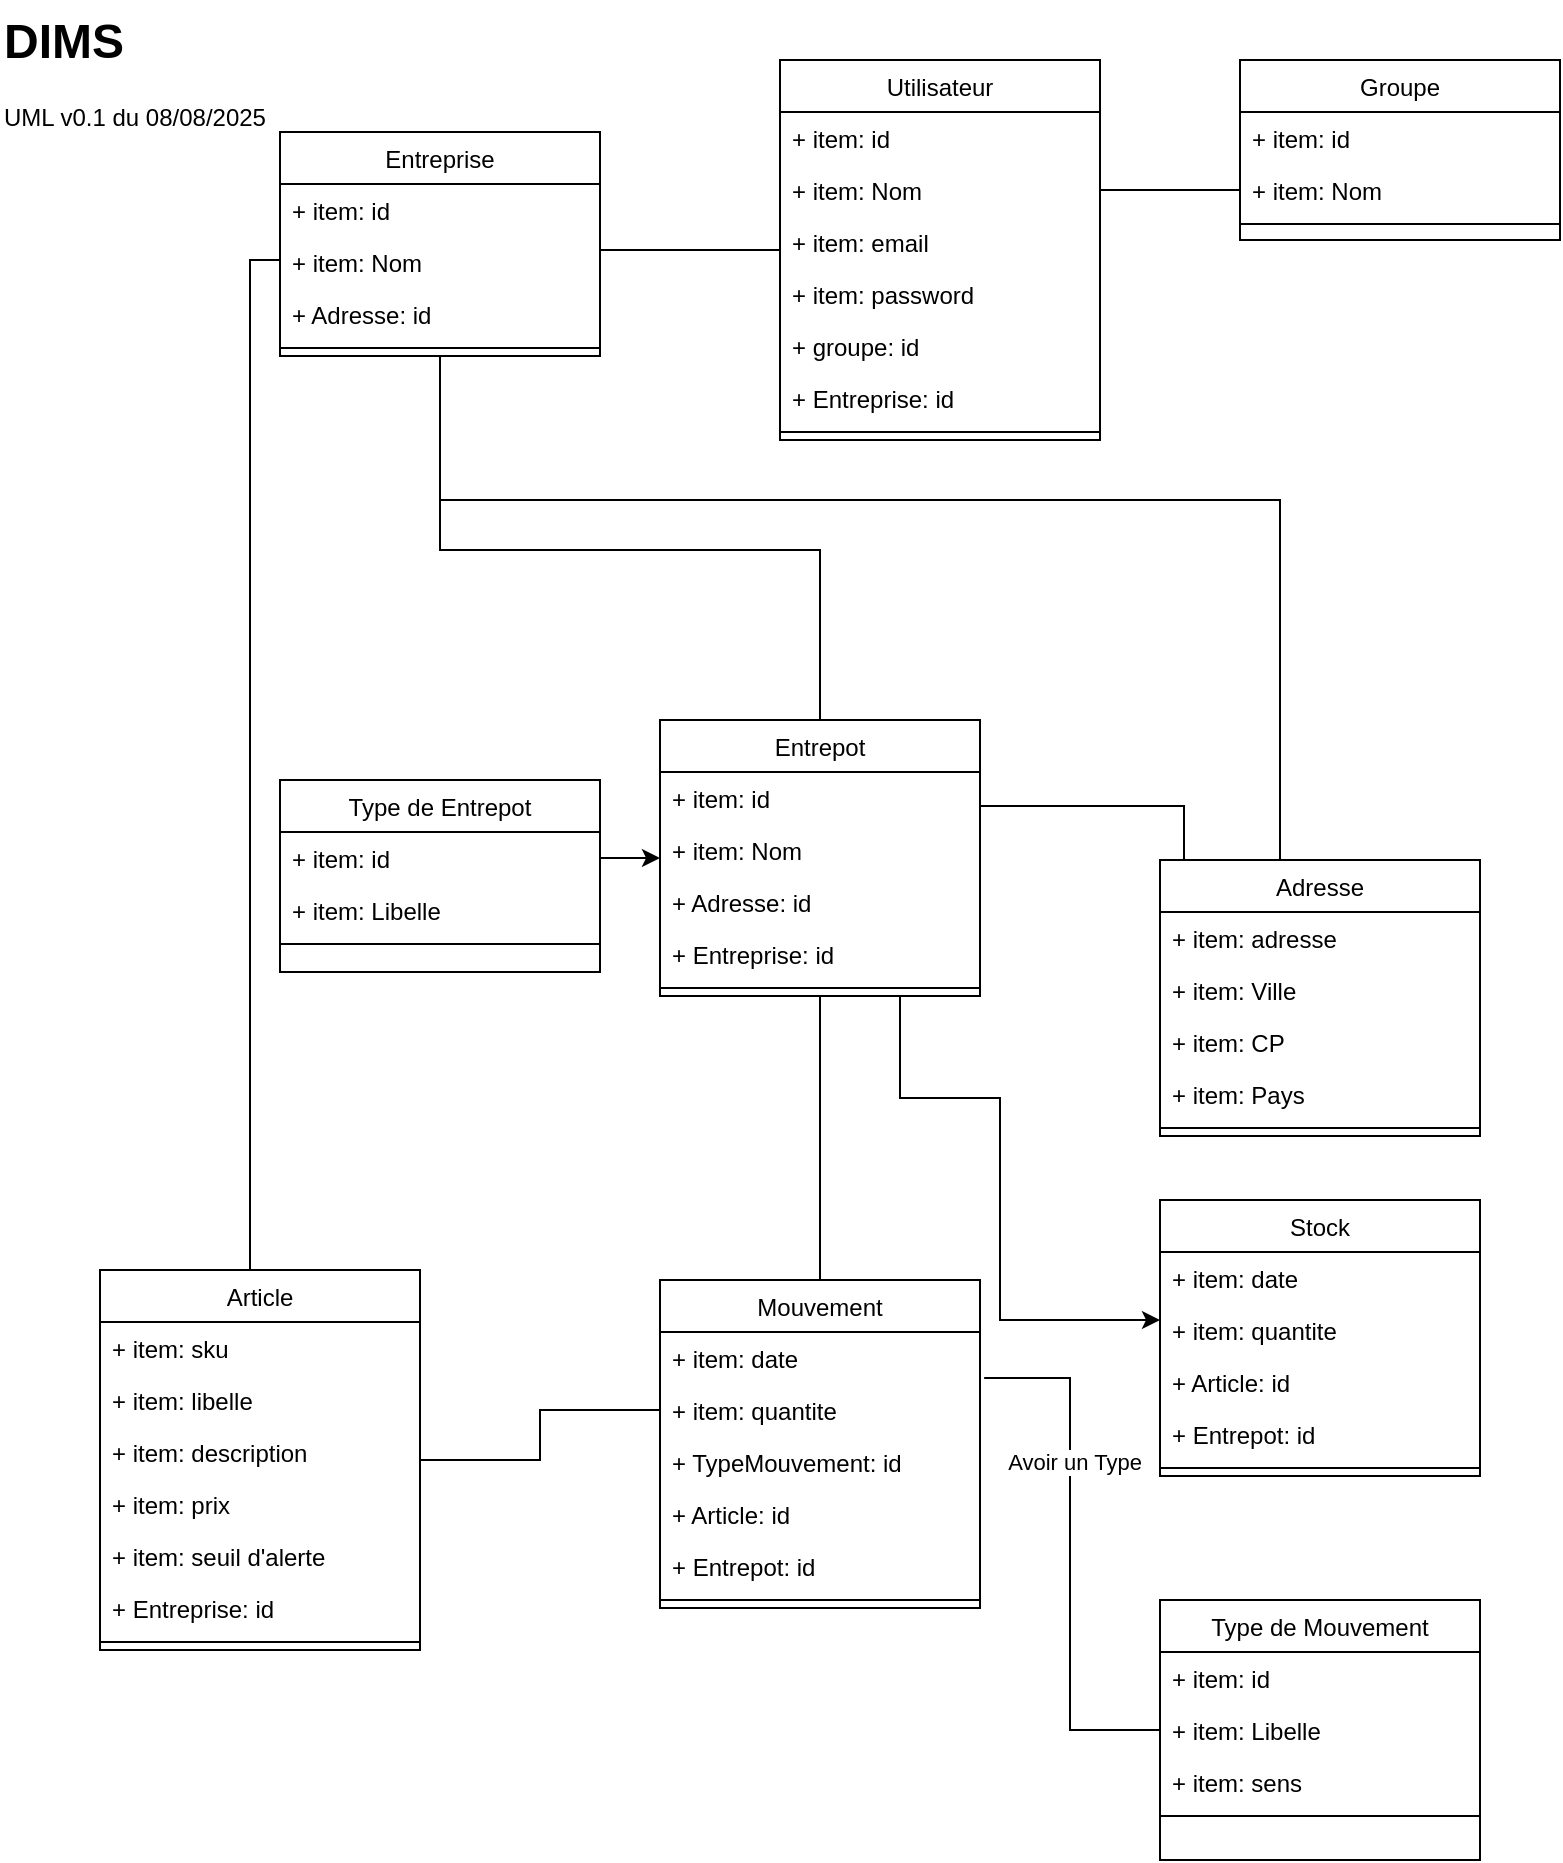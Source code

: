 <mxfile version="26.2.15" pages="2">
  <diagram id="C5RBs43oDa-KdzZeNtuy" name="UML">
    <mxGraphModel dx="1252" dy="825" grid="1" gridSize="10" guides="1" tooltips="1" connect="1" arrows="1" fold="1" page="1" pageScale="1" pageWidth="827" pageHeight="1169" math="0" shadow="0">
      <root>
        <mxCell id="WIyWlLk6GJQsqaUBKTNV-0" />
        <mxCell id="WIyWlLk6GJQsqaUBKTNV-1" parent="WIyWlLk6GJQsqaUBKTNV-0" />
        <mxCell id="rN4paY-inS9pWNmNV3H9-10" style="edgeStyle=orthogonalEdgeStyle;rounded=0;orthogonalLoop=1;jettySize=auto;html=1;shadow=0;strokeColor=default;strokeWidth=1;align=center;verticalAlign=middle;fontFamily=Helvetica;fontSize=11;fontColor=default;labelBackgroundColor=default;elbow=vertical;endArrow=none;endFill=1;endSize=10;curved=0;exitX=0;exitY=0.5;exitDx=0;exitDy=0;startFill=0;" edge="1" parent="WIyWlLk6GJQsqaUBKTNV-1" source="rN4paY-inS9pWNmNV3H9-41" target="zkfFHV4jXpPFQw0GAbJ--6">
          <mxGeometry relative="1" as="geometry">
            <mxPoint x="164" y="88" as="sourcePoint" />
            <mxPoint x="144.96" y="640" as="targetPoint" />
            <Array as="points">
              <mxPoint x="160" y="140" />
              <mxPoint x="145" y="140" />
            </Array>
          </mxGeometry>
        </mxCell>
        <mxCell id="zkfFHV4jXpPFQw0GAbJ--0" value="Entreprise" style="swimlane;fontStyle=0;align=center;verticalAlign=top;childLayout=stackLayout;horizontal=1;startSize=26;horizontalStack=0;resizeParent=1;resizeLast=0;collapsible=1;marginBottom=0;rounded=0;shadow=0;strokeWidth=1;" parent="WIyWlLk6GJQsqaUBKTNV-1" vertex="1">
          <mxGeometry x="160" y="76" width="160" height="112" as="geometry">
            <mxRectangle x="230" y="140" width="160" height="26" as="alternateBounds" />
          </mxGeometry>
        </mxCell>
        <mxCell id="rN4paY-inS9pWNmNV3H9-40" value="+ item: id" style="text;strokeColor=none;fillColor=none;align=left;verticalAlign=top;spacingLeft=4;spacingRight=4;overflow=hidden;rotatable=0;points=[[0,0.5],[1,0.5]];portConstraint=eastwest;whiteSpace=wrap;html=1;" vertex="1" parent="zkfFHV4jXpPFQw0GAbJ--0">
          <mxGeometry y="26" width="160" height="26" as="geometry" />
        </mxCell>
        <mxCell id="rN4paY-inS9pWNmNV3H9-41" value="+ item: Nom" style="text;strokeColor=none;fillColor=none;align=left;verticalAlign=top;spacingLeft=4;spacingRight=4;overflow=hidden;rotatable=0;points=[[0,0.5],[1,0.5]];portConstraint=eastwest;whiteSpace=wrap;html=1;" vertex="1" parent="zkfFHV4jXpPFQw0GAbJ--0">
          <mxGeometry y="52" width="160" height="26" as="geometry" />
        </mxCell>
        <mxCell id="rN4paY-inS9pWNmNV3H9-62" value="+ Adresse: id" style="text;strokeColor=none;fillColor=none;align=left;verticalAlign=top;spacingLeft=4;spacingRight=4;overflow=hidden;rotatable=0;points=[[0,0.5],[1,0.5]];portConstraint=eastwest;whiteSpace=wrap;html=1;" vertex="1" parent="zkfFHV4jXpPFQw0GAbJ--0">
          <mxGeometry y="78" width="160" height="26" as="geometry" />
        </mxCell>
        <mxCell id="zkfFHV4jXpPFQw0GAbJ--4" value="" style="line;html=1;strokeWidth=1;align=left;verticalAlign=middle;spacingTop=-1;spacingLeft=3;spacingRight=3;rotatable=0;labelPosition=right;points=[];portConstraint=eastwest;" parent="zkfFHV4jXpPFQw0GAbJ--0" vertex="1">
          <mxGeometry y="104" width="160" height="8" as="geometry" />
        </mxCell>
        <mxCell id="rN4paY-inS9pWNmNV3H9-51" style="edgeStyle=orthogonalEdgeStyle;rounded=0;orthogonalLoop=1;jettySize=auto;html=1;entryX=0;entryY=0.5;entryDx=0;entryDy=0;shadow=0;strokeColor=default;strokeWidth=1;align=center;verticalAlign=middle;fontFamily=Helvetica;fontSize=11;fontColor=default;labelBackgroundColor=default;elbow=vertical;startFill=0;endArrow=none;endFill=1;endSize=10;curved=0;" edge="1" parent="WIyWlLk6GJQsqaUBKTNV-1" source="zkfFHV4jXpPFQw0GAbJ--6" target="rN4paY-inS9pWNmNV3H9-22">
          <mxGeometry relative="1" as="geometry" />
        </mxCell>
        <mxCell id="zkfFHV4jXpPFQw0GAbJ--6" value="Article" style="swimlane;fontStyle=0;align=center;verticalAlign=top;childLayout=stackLayout;horizontal=1;startSize=26;horizontalStack=0;resizeParent=1;resizeLast=0;collapsible=1;marginBottom=0;rounded=0;shadow=0;strokeWidth=1;" parent="WIyWlLk6GJQsqaUBKTNV-1" vertex="1">
          <mxGeometry x="70" y="645" width="160" height="190" as="geometry">
            <mxRectangle x="130" y="380" width="160" height="26" as="alternateBounds" />
          </mxGeometry>
        </mxCell>
        <mxCell id="rN4paY-inS9pWNmNV3H9-37" value="+ item: sku" style="text;strokeColor=none;fillColor=none;align=left;verticalAlign=top;spacingLeft=4;spacingRight=4;overflow=hidden;rotatable=0;points=[[0,0.5],[1,0.5]];portConstraint=eastwest;whiteSpace=wrap;html=1;" vertex="1" parent="zkfFHV4jXpPFQw0GAbJ--6">
          <mxGeometry y="26" width="160" height="26" as="geometry" />
        </mxCell>
        <mxCell id="rN4paY-inS9pWNmNV3H9-38" value="+ item: libelle" style="text;strokeColor=none;fillColor=none;align=left;verticalAlign=top;spacingLeft=4;spacingRight=4;overflow=hidden;rotatable=0;points=[[0,0.5],[1,0.5]];portConstraint=eastwest;whiteSpace=wrap;html=1;" vertex="1" parent="zkfFHV4jXpPFQw0GAbJ--6">
          <mxGeometry y="52" width="160" height="26" as="geometry" />
        </mxCell>
        <mxCell id="bOuzQxT82Z-o3jTAExyf-1" value="+ item: description" style="text;strokeColor=none;fillColor=none;align=left;verticalAlign=top;spacingLeft=4;spacingRight=4;overflow=hidden;rotatable=0;points=[[0,0.5],[1,0.5]];portConstraint=eastwest;whiteSpace=wrap;html=1;" vertex="1" parent="zkfFHV4jXpPFQw0GAbJ--6">
          <mxGeometry y="78" width="160" height="26" as="geometry" />
        </mxCell>
        <mxCell id="bOuzQxT82Z-o3jTAExyf-0" value="+ item: prix" style="text;strokeColor=none;fillColor=none;align=left;verticalAlign=top;spacingLeft=4;spacingRight=4;overflow=hidden;rotatable=0;points=[[0,0.5],[1,0.5]];portConstraint=eastwest;whiteSpace=wrap;html=1;" vertex="1" parent="zkfFHV4jXpPFQw0GAbJ--6">
          <mxGeometry y="104" width="160" height="26" as="geometry" />
        </mxCell>
        <mxCell id="rN4paY-inS9pWNmNV3H9-39" value="+ item: seuil d&#39;alerte" style="text;strokeColor=none;fillColor=none;align=left;verticalAlign=top;spacingLeft=4;spacingRight=4;overflow=hidden;rotatable=0;points=[[0,0.5],[1,0.5]];portConstraint=eastwest;whiteSpace=wrap;html=1;" vertex="1" parent="zkfFHV4jXpPFQw0GAbJ--6">
          <mxGeometry y="130" width="160" height="26" as="geometry" />
        </mxCell>
        <mxCell id="rN4paY-inS9pWNmNV3H9-67" value="+ Entreprise: id" style="text;strokeColor=none;fillColor=none;align=left;verticalAlign=top;spacingLeft=4;spacingRight=4;overflow=hidden;rotatable=0;points=[[0,0.5],[1,0.5]];portConstraint=eastwest;whiteSpace=wrap;html=1;" vertex="1" parent="zkfFHV4jXpPFQw0GAbJ--6">
          <mxGeometry y="156" width="160" height="26" as="geometry" />
        </mxCell>
        <mxCell id="zkfFHV4jXpPFQw0GAbJ--9" value="" style="line;html=1;strokeWidth=1;align=left;verticalAlign=middle;spacingTop=-1;spacingLeft=3;spacingRight=3;rotatable=0;labelPosition=right;points=[];portConstraint=eastwest;" parent="zkfFHV4jXpPFQw0GAbJ--6" vertex="1">
          <mxGeometry y="182" width="160" height="8" as="geometry" />
        </mxCell>
        <mxCell id="bOuzQxT82Z-o3jTAExyf-15" style="edgeStyle=orthogonalEdgeStyle;rounded=0;orthogonalLoop=1;jettySize=auto;html=1;exitX=0.75;exitY=1;exitDx=0;exitDy=0;" edge="1" parent="WIyWlLk6GJQsqaUBKTNV-1" source="zkfFHV4jXpPFQw0GAbJ--13" target="bOuzQxT82Z-o3jTAExyf-8">
          <mxGeometry relative="1" as="geometry">
            <Array as="points">
              <mxPoint x="470" y="559" />
              <mxPoint x="520" y="559" />
              <mxPoint x="520" y="670" />
            </Array>
          </mxGeometry>
        </mxCell>
        <mxCell id="zkfFHV4jXpPFQw0GAbJ--13" value="Entrepot" style="swimlane;fontStyle=0;align=center;verticalAlign=top;childLayout=stackLayout;horizontal=1;startSize=26;horizontalStack=0;resizeParent=1;resizeLast=0;collapsible=1;marginBottom=0;rounded=0;shadow=0;strokeWidth=1;" parent="WIyWlLk6GJQsqaUBKTNV-1" vertex="1">
          <mxGeometry x="350" y="370" width="160" height="138" as="geometry">
            <mxRectangle x="340" y="380" width="170" height="26" as="alternateBounds" />
          </mxGeometry>
        </mxCell>
        <mxCell id="rN4paY-inS9pWNmNV3H9-43" value="+ item: id" style="text;strokeColor=none;fillColor=none;align=left;verticalAlign=top;spacingLeft=4;spacingRight=4;overflow=hidden;rotatable=0;points=[[0,0.5],[1,0.5]];portConstraint=eastwest;whiteSpace=wrap;html=1;" vertex="1" parent="zkfFHV4jXpPFQw0GAbJ--13">
          <mxGeometry y="26" width="160" height="26" as="geometry" />
        </mxCell>
        <mxCell id="rN4paY-inS9pWNmNV3H9-48" value="+ item: Nom" style="text;strokeColor=none;fillColor=none;align=left;verticalAlign=top;spacingLeft=4;spacingRight=4;overflow=hidden;rotatable=0;points=[[0,0.5],[1,0.5]];portConstraint=eastwest;whiteSpace=wrap;html=1;" vertex="1" parent="zkfFHV4jXpPFQw0GAbJ--13">
          <mxGeometry y="52" width="160" height="26" as="geometry" />
        </mxCell>
        <mxCell id="rN4paY-inS9pWNmNV3H9-63" value="+ Adresse: id" style="text;strokeColor=none;fillColor=none;align=left;verticalAlign=top;spacingLeft=4;spacingRight=4;overflow=hidden;rotatable=0;points=[[0,0.5],[1,0.5]];portConstraint=eastwest;whiteSpace=wrap;html=1;" vertex="1" parent="zkfFHV4jXpPFQw0GAbJ--13">
          <mxGeometry y="78" width="160" height="26" as="geometry" />
        </mxCell>
        <mxCell id="rN4paY-inS9pWNmNV3H9-78" value="+ Entreprise: id" style="text;strokeColor=none;fillColor=none;align=left;verticalAlign=top;spacingLeft=4;spacingRight=4;overflow=hidden;rotatable=0;points=[[0,0.5],[1,0.5]];portConstraint=eastwest;whiteSpace=wrap;html=1;" vertex="1" parent="zkfFHV4jXpPFQw0GAbJ--13">
          <mxGeometry y="104" width="160" height="26" as="geometry" />
        </mxCell>
        <mxCell id="zkfFHV4jXpPFQw0GAbJ--15" value="" style="line;html=1;strokeWidth=1;align=left;verticalAlign=middle;spacingTop=-1;spacingLeft=3;spacingRight=3;rotatable=0;labelPosition=right;points=[];portConstraint=eastwest;" parent="zkfFHV4jXpPFQw0GAbJ--13" vertex="1">
          <mxGeometry y="130" width="160" height="8" as="geometry" />
        </mxCell>
        <mxCell id="zkfFHV4jXpPFQw0GAbJ--16" value="" style="endArrow=none;endSize=10;endFill=1;shadow=0;strokeWidth=1;rounded=0;curved=0;edgeStyle=elbowEdgeStyle;elbow=vertical;startFill=0;strokeColor=default;align=center;verticalAlign=middle;fontFamily=Helvetica;fontSize=11;fontColor=default;labelBackgroundColor=default;" parent="WIyWlLk6GJQsqaUBKTNV-1" source="zkfFHV4jXpPFQw0GAbJ--13" edge="1">
          <mxGeometry width="160" relative="1" as="geometry">
            <mxPoint x="210" y="373" as="sourcePoint" />
            <mxPoint x="240" y="200" as="targetPoint" />
          </mxGeometry>
        </mxCell>
        <mxCell id="zkfFHV4jXpPFQw0GAbJ--26" value="" style="endArrow=none;shadow=0;strokeWidth=1;rounded=0;curved=0;endFill=1;edgeStyle=elbowEdgeStyle;elbow=vertical;exitX=1;exitY=0.5;exitDx=0;exitDy=0;strokeColor=default;align=center;verticalAlign=middle;fontFamily=Helvetica;fontSize=11;fontColor=default;labelBackgroundColor=default;endSize=10;entryX=0.075;entryY=0.019;entryDx=0;entryDy=0;entryPerimeter=0;startFill=0;" parent="WIyWlLk6GJQsqaUBKTNV-1" source="rN4paY-inS9pWNmNV3H9-43" target="rN4paY-inS9pWNmNV3H9-1" edge="1">
          <mxGeometry x="0.5" y="41" relative="1" as="geometry">
            <mxPoint x="150" y="470" as="sourcePoint" />
            <mxPoint x="370" y="493" as="targetPoint" />
            <mxPoint x="-40" y="32" as="offset" />
            <Array as="points">
              <mxPoint x="560" y="413" />
            </Array>
          </mxGeometry>
        </mxCell>
        <mxCell id="rN4paY-inS9pWNmNV3H9-1" value="Adresse" style="swimlane;fontStyle=0;align=center;verticalAlign=top;childLayout=stackLayout;horizontal=1;startSize=26;horizontalStack=0;resizeParent=1;resizeLast=0;collapsible=1;marginBottom=0;rounded=0;shadow=0;strokeWidth=1;" vertex="1" parent="WIyWlLk6GJQsqaUBKTNV-1">
          <mxGeometry x="600" y="440" width="160" height="138" as="geometry">
            <mxRectangle x="550" y="140" width="160" height="26" as="alternateBounds" />
          </mxGeometry>
        </mxCell>
        <mxCell id="rN4paY-inS9pWNmNV3H9-52" value="+ item: adresse" style="text;strokeColor=none;fillColor=none;align=left;verticalAlign=top;spacingLeft=4;spacingRight=4;overflow=hidden;rotatable=0;points=[[0,0.5],[1,0.5]];portConstraint=eastwest;whiteSpace=wrap;html=1;" vertex="1" parent="rN4paY-inS9pWNmNV3H9-1">
          <mxGeometry y="26" width="160" height="26" as="geometry" />
        </mxCell>
        <mxCell id="rN4paY-inS9pWNmNV3H9-53" value="+ item: Ville" style="text;strokeColor=none;fillColor=none;align=left;verticalAlign=top;spacingLeft=4;spacingRight=4;overflow=hidden;rotatable=0;points=[[0,0.5],[1,0.5]];portConstraint=eastwest;whiteSpace=wrap;html=1;" vertex="1" parent="rN4paY-inS9pWNmNV3H9-1">
          <mxGeometry y="52" width="160" height="26" as="geometry" />
        </mxCell>
        <mxCell id="rN4paY-inS9pWNmNV3H9-54" value="+ item: CP" style="text;strokeColor=none;fillColor=none;align=left;verticalAlign=top;spacingLeft=4;spacingRight=4;overflow=hidden;rotatable=0;points=[[0,0.5],[1,0.5]];portConstraint=eastwest;whiteSpace=wrap;html=1;" vertex="1" parent="rN4paY-inS9pWNmNV3H9-1">
          <mxGeometry y="78" width="160" height="26" as="geometry" />
        </mxCell>
        <mxCell id="rN4paY-inS9pWNmNV3H9-55" value="+ item: Pays" style="text;strokeColor=none;fillColor=none;align=left;verticalAlign=top;spacingLeft=4;spacingRight=4;overflow=hidden;rotatable=0;points=[[0,0.5],[1,0.5]];portConstraint=eastwest;whiteSpace=wrap;html=1;" vertex="1" parent="rN4paY-inS9pWNmNV3H9-1">
          <mxGeometry y="104" width="160" height="26" as="geometry" />
        </mxCell>
        <mxCell id="rN4paY-inS9pWNmNV3H9-7" value="" style="line;html=1;strokeWidth=1;align=left;verticalAlign=middle;spacingTop=-1;spacingLeft=3;spacingRight=3;rotatable=0;labelPosition=right;points=[];portConstraint=eastwest;" vertex="1" parent="rN4paY-inS9pWNmNV3H9-1">
          <mxGeometry y="130" width="160" height="8" as="geometry" />
        </mxCell>
        <mxCell id="rN4paY-inS9pWNmNV3H9-11" value="Utilisateur" style="swimlane;fontStyle=0;align=center;verticalAlign=top;childLayout=stackLayout;horizontal=1;startSize=26;horizontalStack=0;resizeParent=1;resizeLast=0;collapsible=1;marginBottom=0;rounded=0;shadow=0;strokeWidth=1;" vertex="1" parent="WIyWlLk6GJQsqaUBKTNV-1">
          <mxGeometry x="410" y="40" width="160" height="190" as="geometry">
            <mxRectangle x="230" y="140" width="160" height="26" as="alternateBounds" />
          </mxGeometry>
        </mxCell>
        <mxCell id="rN4paY-inS9pWNmNV3H9-34" value="+ item: id" style="text;strokeColor=none;fillColor=none;align=left;verticalAlign=top;spacingLeft=4;spacingRight=4;overflow=hidden;rotatable=0;points=[[0,0.5],[1,0.5]];portConstraint=eastwest;whiteSpace=wrap;html=1;" vertex="1" parent="rN4paY-inS9pWNmNV3H9-11">
          <mxGeometry y="26" width="160" height="26" as="geometry" />
        </mxCell>
        <mxCell id="rN4paY-inS9pWNmNV3H9-35" value="+ item: Nom" style="text;strokeColor=none;fillColor=none;align=left;verticalAlign=top;spacingLeft=4;spacingRight=4;overflow=hidden;rotatable=0;points=[[0,0.5],[1,0.5]];portConstraint=eastwest;whiteSpace=wrap;html=1;" vertex="1" parent="rN4paY-inS9pWNmNV3H9-11">
          <mxGeometry y="52" width="160" height="26" as="geometry" />
        </mxCell>
        <mxCell id="rN4paY-inS9pWNmNV3H9-36" value="+ item: email" style="text;strokeColor=none;fillColor=none;align=left;verticalAlign=top;spacingLeft=4;spacingRight=4;overflow=hidden;rotatable=0;points=[[0,0.5],[1,0.5]];portConstraint=eastwest;whiteSpace=wrap;html=1;" vertex="1" parent="rN4paY-inS9pWNmNV3H9-11">
          <mxGeometry y="78" width="160" height="26" as="geometry" />
        </mxCell>
        <mxCell id="rN4paY-inS9pWNmNV3H9-76" value="+ item: password" style="text;strokeColor=none;fillColor=none;align=left;verticalAlign=top;spacingLeft=4;spacingRight=4;overflow=hidden;rotatable=0;points=[[0,0.5],[1,0.5]];portConstraint=eastwest;whiteSpace=wrap;html=1;" vertex="1" parent="rN4paY-inS9pWNmNV3H9-11">
          <mxGeometry y="104" width="160" height="26" as="geometry" />
        </mxCell>
        <mxCell id="rN4paY-inS9pWNmNV3H9-77" value="+ groupe: id" style="text;strokeColor=none;fillColor=none;align=left;verticalAlign=top;spacingLeft=4;spacingRight=4;overflow=hidden;rotatable=0;points=[[0,0.5],[1,0.5]];portConstraint=eastwest;whiteSpace=wrap;html=1;" vertex="1" parent="rN4paY-inS9pWNmNV3H9-11">
          <mxGeometry y="130" width="160" height="26" as="geometry" />
        </mxCell>
        <mxCell id="rN4paY-inS9pWNmNV3H9-79" value="+ Entreprise: id" style="text;strokeColor=none;fillColor=none;align=left;verticalAlign=top;spacingLeft=4;spacingRight=4;overflow=hidden;rotatable=0;points=[[0,0.5],[1,0.5]];portConstraint=eastwest;whiteSpace=wrap;html=1;" vertex="1" parent="rN4paY-inS9pWNmNV3H9-11">
          <mxGeometry y="156" width="160" height="26" as="geometry" />
        </mxCell>
        <mxCell id="rN4paY-inS9pWNmNV3H9-13" value="" style="line;html=1;strokeWidth=1;align=left;verticalAlign=middle;spacingTop=-1;spacingLeft=3;spacingRight=3;rotatable=0;labelPosition=right;points=[];portConstraint=eastwest;" vertex="1" parent="rN4paY-inS9pWNmNV3H9-11">
          <mxGeometry y="182" width="160" height="8" as="geometry" />
        </mxCell>
        <mxCell id="rN4paY-inS9pWNmNV3H9-14" style="edgeStyle=orthogonalEdgeStyle;rounded=0;orthogonalLoop=1;jettySize=auto;html=1;shadow=0;strokeColor=default;strokeWidth=1;align=center;verticalAlign=middle;fontFamily=Helvetica;fontSize=11;fontColor=default;labelBackgroundColor=default;elbow=vertical;startFill=0;endArrow=none;endFill=1;endSize=10;curved=0;" edge="1" parent="WIyWlLk6GJQsqaUBKTNV-1" source="rN4paY-inS9pWNmNV3H9-11" target="zkfFHV4jXpPFQw0GAbJ--0">
          <mxGeometry relative="1" as="geometry">
            <Array as="points">
              <mxPoint x="530" y="120" />
              <mxPoint x="530" y="120" />
            </Array>
          </mxGeometry>
        </mxCell>
        <mxCell id="rN4paY-inS9pWNmNV3H9-32" style="edgeStyle=orthogonalEdgeStyle;rounded=0;orthogonalLoop=1;jettySize=auto;html=1;shadow=0;strokeColor=default;strokeWidth=1;align=center;verticalAlign=middle;fontFamily=Helvetica;fontSize=11;fontColor=default;labelBackgroundColor=default;elbow=vertical;startFill=0;endArrow=none;endFill=1;endSize=10;curved=0;" edge="1" parent="WIyWlLk6GJQsqaUBKTNV-1" source="rN4paY-inS9pWNmNV3H9-18" target="zkfFHV4jXpPFQw0GAbJ--13">
          <mxGeometry relative="1" as="geometry">
            <mxPoint x="400" y="640" as="sourcePoint" />
            <mxPoint x="450" y="520" as="targetPoint" />
            <Array as="points" />
          </mxGeometry>
        </mxCell>
        <mxCell id="rN4paY-inS9pWNmNV3H9-18" value="Mouvement" style="swimlane;fontStyle=0;align=center;verticalAlign=top;childLayout=stackLayout;horizontal=1;startSize=26;horizontalStack=0;resizeParent=1;resizeLast=0;collapsible=1;marginBottom=0;rounded=0;shadow=0;strokeWidth=1;" vertex="1" parent="WIyWlLk6GJQsqaUBKTNV-1">
          <mxGeometry x="350" y="650" width="160" height="164" as="geometry">
            <mxRectangle x="230" y="140" width="160" height="26" as="alternateBounds" />
          </mxGeometry>
        </mxCell>
        <mxCell id="rN4paY-inS9pWNmNV3H9-23" value="+ item: date" style="text;strokeColor=none;fillColor=none;align=left;verticalAlign=top;spacingLeft=4;spacingRight=4;overflow=hidden;rotatable=0;points=[[0,0.5],[1,0.5]];portConstraint=eastwest;whiteSpace=wrap;html=1;" vertex="1" parent="rN4paY-inS9pWNmNV3H9-18">
          <mxGeometry y="26" width="160" height="26" as="geometry" />
        </mxCell>
        <mxCell id="rN4paY-inS9pWNmNV3H9-22" value="+ item: quantite" style="text;strokeColor=none;fillColor=none;align=left;verticalAlign=top;spacingLeft=4;spacingRight=4;overflow=hidden;rotatable=0;points=[[0,0.5],[1,0.5]];portConstraint=eastwest;whiteSpace=wrap;html=1;" vertex="1" parent="rN4paY-inS9pWNmNV3H9-18">
          <mxGeometry y="52" width="160" height="26" as="geometry" />
        </mxCell>
        <mxCell id="rN4paY-inS9pWNmNV3H9-65" value="+ TypeMouvement: id" style="text;strokeColor=none;fillColor=none;align=left;verticalAlign=top;spacingLeft=4;spacingRight=4;overflow=hidden;rotatable=0;points=[[0,0.5],[1,0.5]];portConstraint=eastwest;whiteSpace=wrap;html=1;" vertex="1" parent="rN4paY-inS9pWNmNV3H9-18">
          <mxGeometry y="78" width="160" height="26" as="geometry" />
        </mxCell>
        <mxCell id="rN4paY-inS9pWNmNV3H9-64" value="+ Article: id" style="text;strokeColor=none;fillColor=none;align=left;verticalAlign=top;spacingLeft=4;spacingRight=4;overflow=hidden;rotatable=0;points=[[0,0.5],[1,0.5]];portConstraint=eastwest;whiteSpace=wrap;html=1;" vertex="1" parent="rN4paY-inS9pWNmNV3H9-18">
          <mxGeometry y="104" width="160" height="26" as="geometry" />
        </mxCell>
        <mxCell id="bOuzQxT82Z-o3jTAExyf-16" value="+ Entrepot: id" style="text;strokeColor=none;fillColor=none;align=left;verticalAlign=top;spacingLeft=4;spacingRight=4;overflow=hidden;rotatable=0;points=[[0,0.5],[1,0.5]];portConstraint=eastwest;whiteSpace=wrap;html=1;" vertex="1" parent="rN4paY-inS9pWNmNV3H9-18">
          <mxGeometry y="130" width="160" height="26" as="geometry" />
        </mxCell>
        <mxCell id="rN4paY-inS9pWNmNV3H9-20" value="" style="line;html=1;strokeWidth=1;align=left;verticalAlign=middle;spacingTop=-1;spacingLeft=3;spacingRight=3;rotatable=0;labelPosition=right;points=[];portConstraint=eastwest;" vertex="1" parent="rN4paY-inS9pWNmNV3H9-18">
          <mxGeometry y="156" width="160" height="8" as="geometry" />
        </mxCell>
        <mxCell id="rN4paY-inS9pWNmNV3H9-24" value="Type de Mouvement" style="swimlane;fontStyle=0;align=center;verticalAlign=top;childLayout=stackLayout;horizontal=1;startSize=26;horizontalStack=0;resizeParent=1;resizeLast=0;collapsible=1;marginBottom=0;rounded=0;shadow=0;strokeWidth=1;" vertex="1" parent="WIyWlLk6GJQsqaUBKTNV-1">
          <mxGeometry x="600" y="810" width="160" height="130" as="geometry">
            <mxRectangle x="230" y="140" width="160" height="26" as="alternateBounds" />
          </mxGeometry>
        </mxCell>
        <mxCell id="rN4paY-inS9pWNmNV3H9-25" value="+ item: id" style="text;strokeColor=none;fillColor=none;align=left;verticalAlign=top;spacingLeft=4;spacingRight=4;overflow=hidden;rotatable=0;points=[[0,0.5],[1,0.5]];portConstraint=eastwest;whiteSpace=wrap;html=1;" vertex="1" parent="rN4paY-inS9pWNmNV3H9-24">
          <mxGeometry y="26" width="160" height="26" as="geometry" />
        </mxCell>
        <mxCell id="rN4paY-inS9pWNmNV3H9-26" value="+ item: Libelle" style="text;strokeColor=none;fillColor=none;align=left;verticalAlign=top;spacingLeft=4;spacingRight=4;overflow=hidden;rotatable=0;points=[[0,0.5],[1,0.5]];portConstraint=eastwest;whiteSpace=wrap;html=1;" vertex="1" parent="rN4paY-inS9pWNmNV3H9-24">
          <mxGeometry y="52" width="160" height="26" as="geometry" />
        </mxCell>
        <mxCell id="rN4paY-inS9pWNmNV3H9-33" value="+ item: sens" style="text;strokeColor=none;fillColor=none;align=left;verticalAlign=top;spacingLeft=4;spacingRight=4;overflow=hidden;rotatable=0;points=[[0,0.5],[1,0.5]];portConstraint=eastwest;whiteSpace=wrap;html=1;" vertex="1" parent="rN4paY-inS9pWNmNV3H9-24">
          <mxGeometry y="78" width="160" height="26" as="geometry" />
        </mxCell>
        <mxCell id="rN4paY-inS9pWNmNV3H9-27" value="" style="line;html=1;strokeWidth=1;align=left;verticalAlign=middle;spacingTop=-1;spacingLeft=3;spacingRight=3;rotatable=0;labelPosition=right;points=[];portConstraint=eastwest;" vertex="1" parent="rN4paY-inS9pWNmNV3H9-24">
          <mxGeometry y="104" width="160" height="8" as="geometry" />
        </mxCell>
        <mxCell id="rN4paY-inS9pWNmNV3H9-29" style="edgeStyle=orthogonalEdgeStyle;rounded=0;orthogonalLoop=1;jettySize=auto;html=1;exitX=0;exitY=0.5;exitDx=0;exitDy=0;entryX=1.013;entryY=-0.115;entryDx=0;entryDy=0;entryPerimeter=0;shadow=0;strokeColor=default;strokeWidth=1;align=center;verticalAlign=middle;fontFamily=Helvetica;fontSize=11;fontColor=default;labelBackgroundColor=default;elbow=vertical;startFill=0;endArrow=none;endFill=1;endSize=10;curved=0;" edge="1" parent="WIyWlLk6GJQsqaUBKTNV-1" source="rN4paY-inS9pWNmNV3H9-26" target="rN4paY-inS9pWNmNV3H9-22">
          <mxGeometry relative="1" as="geometry" />
        </mxCell>
        <mxCell id="rN4paY-inS9pWNmNV3H9-31" value="Avoir un Type" style="edgeLabel;html=1;align=center;verticalAlign=middle;resizable=0;points=[];rounded=0;shadow=0;strokeColor=default;strokeWidth=1;fontFamily=Helvetica;fontSize=11;fontColor=default;labelBackgroundColor=default;" vertex="1" connectable="0" parent="rN4paY-inS9pWNmNV3H9-29">
          <mxGeometry x="0.359" y="-2" relative="1" as="geometry">
            <mxPoint as="offset" />
          </mxGeometry>
        </mxCell>
        <mxCell id="rN4paY-inS9pWNmNV3H9-42" style="edgeStyle=orthogonalEdgeStyle;rounded=0;orthogonalLoop=1;jettySize=auto;html=1;exitX=0.5;exitY=1;exitDx=0;exitDy=0;shadow=0;strokeColor=default;strokeWidth=1;align=center;verticalAlign=middle;fontFamily=Helvetica;fontSize=11;fontColor=default;labelBackgroundColor=default;elbow=vertical;startFill=0;endArrow=none;endFill=1;endSize=10;curved=0;" edge="1" parent="WIyWlLk6GJQsqaUBKTNV-1" source="zkfFHV4jXpPFQw0GAbJ--0" target="rN4paY-inS9pWNmNV3H9-1">
          <mxGeometry relative="1" as="geometry">
            <mxPoint x="210" y="190" as="sourcePoint" />
            <Array as="points">
              <mxPoint x="240" y="260" />
              <mxPoint x="660" y="260" />
            </Array>
          </mxGeometry>
        </mxCell>
        <mxCell id="rN4paY-inS9pWNmNV3H9-56" value="Groupe" style="swimlane;fontStyle=0;align=center;verticalAlign=top;childLayout=stackLayout;horizontal=1;startSize=26;horizontalStack=0;resizeParent=1;resizeLast=0;collapsible=1;marginBottom=0;rounded=0;shadow=0;strokeWidth=1;" vertex="1" parent="WIyWlLk6GJQsqaUBKTNV-1">
          <mxGeometry x="640" y="40" width="160" height="90" as="geometry">
            <mxRectangle x="230" y="140" width="160" height="26" as="alternateBounds" />
          </mxGeometry>
        </mxCell>
        <mxCell id="rN4paY-inS9pWNmNV3H9-57" value="+ item: id" style="text;strokeColor=none;fillColor=none;align=left;verticalAlign=top;spacingLeft=4;spacingRight=4;overflow=hidden;rotatable=0;points=[[0,0.5],[1,0.5]];portConstraint=eastwest;whiteSpace=wrap;html=1;" vertex="1" parent="rN4paY-inS9pWNmNV3H9-56">
          <mxGeometry y="26" width="160" height="26" as="geometry" />
        </mxCell>
        <mxCell id="rN4paY-inS9pWNmNV3H9-58" value="+ item: Nom" style="text;strokeColor=none;fillColor=none;align=left;verticalAlign=top;spacingLeft=4;spacingRight=4;overflow=hidden;rotatable=0;points=[[0,0.5],[1,0.5]];portConstraint=eastwest;whiteSpace=wrap;html=1;" vertex="1" parent="rN4paY-inS9pWNmNV3H9-56">
          <mxGeometry y="52" width="160" height="26" as="geometry" />
        </mxCell>
        <mxCell id="rN4paY-inS9pWNmNV3H9-60" value="" style="line;html=1;strokeWidth=1;align=left;verticalAlign=middle;spacingTop=-1;spacingLeft=3;spacingRight=3;rotatable=0;labelPosition=right;points=[];portConstraint=eastwest;" vertex="1" parent="rN4paY-inS9pWNmNV3H9-56">
          <mxGeometry y="78" width="160" height="8" as="geometry" />
        </mxCell>
        <mxCell id="rN4paY-inS9pWNmNV3H9-61" style="edgeStyle=orthogonalEdgeStyle;rounded=0;orthogonalLoop=1;jettySize=auto;html=1;exitX=1;exitY=0.5;exitDx=0;exitDy=0;entryX=0;entryY=0.5;entryDx=0;entryDy=0;shadow=0;strokeColor=default;strokeWidth=1;align=center;verticalAlign=middle;fontFamily=Helvetica;fontSize=11;fontColor=default;labelBackgroundColor=default;elbow=vertical;startFill=0;endArrow=none;endFill=1;endSize=10;curved=0;" edge="1" parent="WIyWlLk6GJQsqaUBKTNV-1" source="rN4paY-inS9pWNmNV3H9-35" target="rN4paY-inS9pWNmNV3H9-58">
          <mxGeometry relative="1" as="geometry" />
        </mxCell>
        <mxCell id="rN4paY-inS9pWNmNV3H9-68" value="&lt;h1 style=&quot;margin-top: 0px;&quot;&gt;DIMS&lt;/h1&gt;&lt;p&gt;UML v0.1 du 08/08/2025&lt;/p&gt;" style="text;html=1;whiteSpace=wrap;overflow=hidden;rounded=0;" vertex="1" parent="WIyWlLk6GJQsqaUBKTNV-1">
          <mxGeometry x="20" y="10" width="180" height="80" as="geometry" />
        </mxCell>
        <mxCell id="bOuzQxT82Z-o3jTAExyf-2" value="Type de Entrepot" style="swimlane;fontStyle=0;align=center;verticalAlign=top;childLayout=stackLayout;horizontal=1;startSize=26;horizontalStack=0;resizeParent=1;resizeLast=0;collapsible=1;marginBottom=0;rounded=0;shadow=0;strokeWidth=1;" vertex="1" parent="WIyWlLk6GJQsqaUBKTNV-1">
          <mxGeometry x="160" y="400" width="160" height="96" as="geometry">
            <mxRectangle x="230" y="140" width="160" height="26" as="alternateBounds" />
          </mxGeometry>
        </mxCell>
        <mxCell id="bOuzQxT82Z-o3jTAExyf-3" value="+ item: id" style="text;strokeColor=none;fillColor=none;align=left;verticalAlign=top;spacingLeft=4;spacingRight=4;overflow=hidden;rotatable=0;points=[[0,0.5],[1,0.5]];portConstraint=eastwest;whiteSpace=wrap;html=1;" vertex="1" parent="bOuzQxT82Z-o3jTAExyf-2">
          <mxGeometry y="26" width="160" height="26" as="geometry" />
        </mxCell>
        <mxCell id="bOuzQxT82Z-o3jTAExyf-4" value="+ item: Libelle" style="text;strokeColor=none;fillColor=none;align=left;verticalAlign=top;spacingLeft=4;spacingRight=4;overflow=hidden;rotatable=0;points=[[0,0.5],[1,0.5]];portConstraint=eastwest;whiteSpace=wrap;html=1;" vertex="1" parent="bOuzQxT82Z-o3jTAExyf-2">
          <mxGeometry y="52" width="160" height="26" as="geometry" />
        </mxCell>
        <mxCell id="bOuzQxT82Z-o3jTAExyf-6" value="" style="line;html=1;strokeWidth=1;align=left;verticalAlign=middle;spacingTop=-1;spacingLeft=3;spacingRight=3;rotatable=0;labelPosition=right;points=[];portConstraint=eastwest;" vertex="1" parent="bOuzQxT82Z-o3jTAExyf-2">
          <mxGeometry y="78" width="160" height="8" as="geometry" />
        </mxCell>
        <mxCell id="bOuzQxT82Z-o3jTAExyf-7" style="edgeStyle=orthogonalEdgeStyle;rounded=0;orthogonalLoop=1;jettySize=auto;html=1;exitX=1;exitY=0.5;exitDx=0;exitDy=0;" edge="1" parent="WIyWlLk6GJQsqaUBKTNV-1" source="bOuzQxT82Z-o3jTAExyf-3" target="zkfFHV4jXpPFQw0GAbJ--13">
          <mxGeometry relative="1" as="geometry" />
        </mxCell>
        <mxCell id="bOuzQxT82Z-o3jTAExyf-8" value="Stock" style="swimlane;fontStyle=0;align=center;verticalAlign=top;childLayout=stackLayout;horizontal=1;startSize=26;horizontalStack=0;resizeParent=1;resizeLast=0;collapsible=1;marginBottom=0;rounded=0;shadow=0;strokeWidth=1;" vertex="1" parent="WIyWlLk6GJQsqaUBKTNV-1">
          <mxGeometry x="600" y="610" width="160" height="138" as="geometry">
            <mxRectangle x="230" y="140" width="160" height="26" as="alternateBounds" />
          </mxGeometry>
        </mxCell>
        <mxCell id="bOuzQxT82Z-o3jTAExyf-9" value="+ item: date" style="text;strokeColor=none;fillColor=none;align=left;verticalAlign=top;spacingLeft=4;spacingRight=4;overflow=hidden;rotatable=0;points=[[0,0.5],[1,0.5]];portConstraint=eastwest;whiteSpace=wrap;html=1;" vertex="1" parent="bOuzQxT82Z-o3jTAExyf-8">
          <mxGeometry y="26" width="160" height="26" as="geometry" />
        </mxCell>
        <mxCell id="bOuzQxT82Z-o3jTAExyf-10" value="+ item: quantite" style="text;strokeColor=none;fillColor=none;align=left;verticalAlign=top;spacingLeft=4;spacingRight=4;overflow=hidden;rotatable=0;points=[[0,0.5],[1,0.5]];portConstraint=eastwest;whiteSpace=wrap;html=1;" vertex="1" parent="bOuzQxT82Z-o3jTAExyf-8">
          <mxGeometry y="52" width="160" height="26" as="geometry" />
        </mxCell>
        <mxCell id="bOuzQxT82Z-o3jTAExyf-14" value="+ Article: id" style="text;strokeColor=none;fillColor=none;align=left;verticalAlign=top;spacingLeft=4;spacingRight=4;overflow=hidden;rotatable=0;points=[[0,0.5],[1,0.5]];portConstraint=eastwest;whiteSpace=wrap;html=1;" vertex="1" parent="bOuzQxT82Z-o3jTAExyf-8">
          <mxGeometry y="78" width="160" height="26" as="geometry" />
        </mxCell>
        <mxCell id="bOuzQxT82Z-o3jTAExyf-17" value="+ Entrepot: id" style="text;strokeColor=none;fillColor=none;align=left;verticalAlign=top;spacingLeft=4;spacingRight=4;overflow=hidden;rotatable=0;points=[[0,0.5],[1,0.5]];portConstraint=eastwest;whiteSpace=wrap;html=1;" vertex="1" parent="bOuzQxT82Z-o3jTAExyf-8">
          <mxGeometry y="104" width="160" height="26" as="geometry" />
        </mxCell>
        <mxCell id="bOuzQxT82Z-o3jTAExyf-13" value="" style="line;html=1;strokeWidth=1;align=left;verticalAlign=middle;spacingTop=-1;spacingLeft=3;spacingRight=3;rotatable=0;labelPosition=right;points=[];portConstraint=eastwest;" vertex="1" parent="bOuzQxT82Z-o3jTAExyf-8">
          <mxGeometry y="130" width="160" height="8" as="geometry" />
        </mxCell>
      </root>
    </mxGraphModel>
  </diagram>
  <diagram id="DcgR3BhAe2WsCExk8lZh" name="Route">
    <mxGraphModel dx="1252" dy="825" grid="1" gridSize="10" guides="1" tooltips="1" connect="1" arrows="1" fold="1" page="1" pageScale="1" pageWidth="827" pageHeight="1169" math="0" shadow="0">
      <root>
        <mxCell id="0" />
        <mxCell id="1" parent="0" />
        <mxCell id="1XMidjeF2n-DxjDHbI8S-8" style="edgeStyle=orthogonalEdgeStyle;rounded=0;orthogonalLoop=1;jettySize=auto;html=1;entryX=0.5;entryY=0;entryDx=0;entryDy=0;exitX=0.5;exitY=1;exitDx=0;exitDy=0;" edge="1" parent="1" source="1XMidjeF2n-DxjDHbI8S-17" target="1XMidjeF2n-DxjDHbI8S-4">
          <mxGeometry relative="1" as="geometry">
            <mxPoint x="390" y="330" as="sourcePoint" />
          </mxGeometry>
        </mxCell>
        <mxCell id="1XMidjeF2n-DxjDHbI8S-13" style="edgeStyle=orthogonalEdgeStyle;rounded=0;orthogonalLoop=1;jettySize=auto;html=1;exitX=0.5;exitY=1;exitDx=0;exitDy=0;entryX=0.5;entryY=0;entryDx=0;entryDy=0;" edge="1" parent="1" source="1XMidjeF2n-DxjDHbI8S-1" target="1XMidjeF2n-DxjDHbI8S-3">
          <mxGeometry relative="1" as="geometry">
            <mxPoint x="375" y="180" as="targetPoint" />
          </mxGeometry>
        </mxCell>
        <mxCell id="1XMidjeF2n-DxjDHbI8S-1" value="index" style="rounded=1;whiteSpace=wrap;html=1;" vertex="1" parent="1">
          <mxGeometry x="315" y="30" width="120" height="60" as="geometry" />
        </mxCell>
        <mxCell id="1XMidjeF2n-DxjDHbI8S-27" style="edgeStyle=orthogonalEdgeStyle;rounded=0;orthogonalLoop=1;jettySize=auto;html=1;exitX=0.5;exitY=1;exitDx=0;exitDy=0;entryX=0.5;entryY=0;entryDx=0;entryDy=0;" edge="1" parent="1" source="1XMidjeF2n-DxjDHbI8S-3" target="1XMidjeF2n-DxjDHbI8S-17">
          <mxGeometry relative="1" as="geometry" />
        </mxCell>
        <mxCell id="1XMidjeF2n-DxjDHbI8S-32" value="OK" style="edgeLabel;html=1;align=center;verticalAlign=middle;resizable=0;points=[];" vertex="1" connectable="0" parent="1XMidjeF2n-DxjDHbI8S-27">
          <mxGeometry x="-0.2" y="-3" relative="1" as="geometry">
            <mxPoint as="offset" />
          </mxGeometry>
        </mxCell>
        <mxCell id="1XMidjeF2n-DxjDHbI8S-31" style="edgeStyle=orthogonalEdgeStyle;rounded=0;orthogonalLoop=1;jettySize=auto;html=1;entryX=0;entryY=0.5;entryDx=0;entryDy=0;" edge="1" parent="1" source="1XMidjeF2n-DxjDHbI8S-3" target="1XMidjeF2n-DxjDHbI8S-1">
          <mxGeometry relative="1" as="geometry">
            <Array as="points">
              <mxPoint x="250" y="160" />
              <mxPoint x="250" y="60" />
            </Array>
          </mxGeometry>
        </mxCell>
        <mxCell id="1XMidjeF2n-DxjDHbI8S-33" value="NOK" style="edgeLabel;html=1;align=center;verticalAlign=middle;resizable=0;points=[];" vertex="1" connectable="0" parent="1XMidjeF2n-DxjDHbI8S-31">
          <mxGeometry x="-0.026" y="3" relative="1" as="geometry">
            <mxPoint as="offset" />
          </mxGeometry>
        </mxCell>
        <mxCell id="1XMidjeF2n-DxjDHbI8S-3" value="Connexion" style="rounded=1;whiteSpace=wrap;html=1;" vertex="1" parent="1">
          <mxGeometry x="315" y="130" width="120" height="60" as="geometry" />
        </mxCell>
        <mxCell id="1XMidjeF2n-DxjDHbI8S-25" style="edgeStyle=orthogonalEdgeStyle;rounded=0;orthogonalLoop=1;jettySize=auto;html=1;exitX=0.5;exitY=1;exitDx=0;exitDy=0;" edge="1" parent="1" source="1XMidjeF2n-DxjDHbI8S-4" target="1XMidjeF2n-DxjDHbI8S-24">
          <mxGeometry relative="1" as="geometry" />
        </mxCell>
        <mxCell id="1XMidjeF2n-DxjDHbI8S-4" value="Catalogue" style="rounded=1;whiteSpace=wrap;html=1;" vertex="1" parent="1">
          <mxGeometry x="220" y="430" width="120" height="60" as="geometry" />
        </mxCell>
        <mxCell id="1XMidjeF2n-DxjDHbI8S-6" value="Entreprot" style="rounded=1;whiteSpace=wrap;html=1;" vertex="1" parent="1">
          <mxGeometry x="380" y="430" width="120" height="60" as="geometry" />
        </mxCell>
        <mxCell id="1XMidjeF2n-DxjDHbI8S-20" style="edgeStyle=orthogonalEdgeStyle;rounded=0;orthogonalLoop=1;jettySize=auto;html=1;exitX=0.5;exitY=1;exitDx=0;exitDy=0;" edge="1" parent="1" source="1XMidjeF2n-DxjDHbI8S-7">
          <mxGeometry relative="1" as="geometry">
            <mxPoint x="610" y="600" as="targetPoint" />
          </mxGeometry>
        </mxCell>
        <mxCell id="1XMidjeF2n-DxjDHbI8S-7" value="Utilisateurs" style="rounded=1;whiteSpace=wrap;html=1;" vertex="1" parent="1">
          <mxGeometry x="550" y="430" width="120" height="60" as="geometry" />
        </mxCell>
        <mxCell id="1XMidjeF2n-DxjDHbI8S-16" style="edgeStyle=orthogonalEdgeStyle;rounded=0;orthogonalLoop=1;jettySize=auto;html=1;exitX=0.5;exitY=1;exitDx=0;exitDy=0;entryX=0.5;entryY=0;entryDx=0;entryDy=0;" edge="1" parent="1" source="1XMidjeF2n-DxjDHbI8S-17" target="1XMidjeF2n-DxjDHbI8S-6">
          <mxGeometry relative="1" as="geometry" />
        </mxCell>
        <mxCell id="1XMidjeF2n-DxjDHbI8S-19" style="edgeStyle=orthogonalEdgeStyle;rounded=0;orthogonalLoop=1;jettySize=auto;html=1;exitX=0.5;exitY=1;exitDx=0;exitDy=0;" edge="1" parent="1" source="1XMidjeF2n-DxjDHbI8S-17" target="1XMidjeF2n-DxjDHbI8S-7">
          <mxGeometry relative="1" as="geometry" />
        </mxCell>
        <mxCell id="1XMidjeF2n-DxjDHbI8S-29" style="edgeStyle=orthogonalEdgeStyle;rounded=0;orthogonalLoop=1;jettySize=auto;html=1;exitX=1;exitY=0.5;exitDx=0;exitDy=0;entryX=0;entryY=0.5;entryDx=0;entryDy=0;" edge="1" parent="1" source="1XMidjeF2n-DxjDHbI8S-17" target="1XMidjeF2n-DxjDHbI8S-28">
          <mxGeometry relative="1" as="geometry" />
        </mxCell>
        <mxCell id="1XMidjeF2n-DxjDHbI8S-17" value="Tableau de bord" style="rounded=1;whiteSpace=wrap;html=1;" vertex="1" parent="1">
          <mxGeometry x="315" y="240" width="120" height="60" as="geometry" />
        </mxCell>
        <mxCell id="1XMidjeF2n-DxjDHbI8S-21" value="Profils" style="rounded=1;whiteSpace=wrap;html=1;" vertex="1" parent="1">
          <mxGeometry x="550" y="600" width="120" height="60" as="geometry" />
        </mxCell>
        <mxCell id="1XMidjeF2n-DxjDHbI8S-22" value="Stock" style="rounded=1;whiteSpace=wrap;html=1;" vertex="1" parent="1">
          <mxGeometry x="380" y="600" width="120" height="60" as="geometry" />
        </mxCell>
        <mxCell id="1XMidjeF2n-DxjDHbI8S-23" style="edgeStyle=orthogonalEdgeStyle;rounded=0;orthogonalLoop=1;jettySize=auto;html=1;exitX=0.5;exitY=1;exitDx=0;exitDy=0;entryX=0.5;entryY=0;entryDx=0;entryDy=0;" edge="1" parent="1" source="1XMidjeF2n-DxjDHbI8S-6" target="1XMidjeF2n-DxjDHbI8S-22">
          <mxGeometry relative="1" as="geometry" />
        </mxCell>
        <mxCell id="1XMidjeF2n-DxjDHbI8S-24" value="Fiche Article" style="rounded=1;whiteSpace=wrap;html=1;" vertex="1" parent="1">
          <mxGeometry x="220" y="600" width="120" height="60" as="geometry" />
        </mxCell>
        <mxCell id="1XMidjeF2n-DxjDHbI8S-30" style="edgeStyle=orthogonalEdgeStyle;rounded=0;orthogonalLoop=1;jettySize=auto;html=1;exitX=0.5;exitY=0;exitDx=0;exitDy=0;entryX=1;entryY=0.5;entryDx=0;entryDy=0;" edge="1" parent="1" source="1XMidjeF2n-DxjDHbI8S-28" target="1XMidjeF2n-DxjDHbI8S-1">
          <mxGeometry relative="1" as="geometry" />
        </mxCell>
        <mxCell id="1XMidjeF2n-DxjDHbI8S-28" value="Déconnexion" style="rounded=1;whiteSpace=wrap;html=1;" vertex="1" parent="1">
          <mxGeometry x="530" y="240" width="120" height="60" as="geometry" />
        </mxCell>
      </root>
    </mxGraphModel>
  </diagram>
</mxfile>
